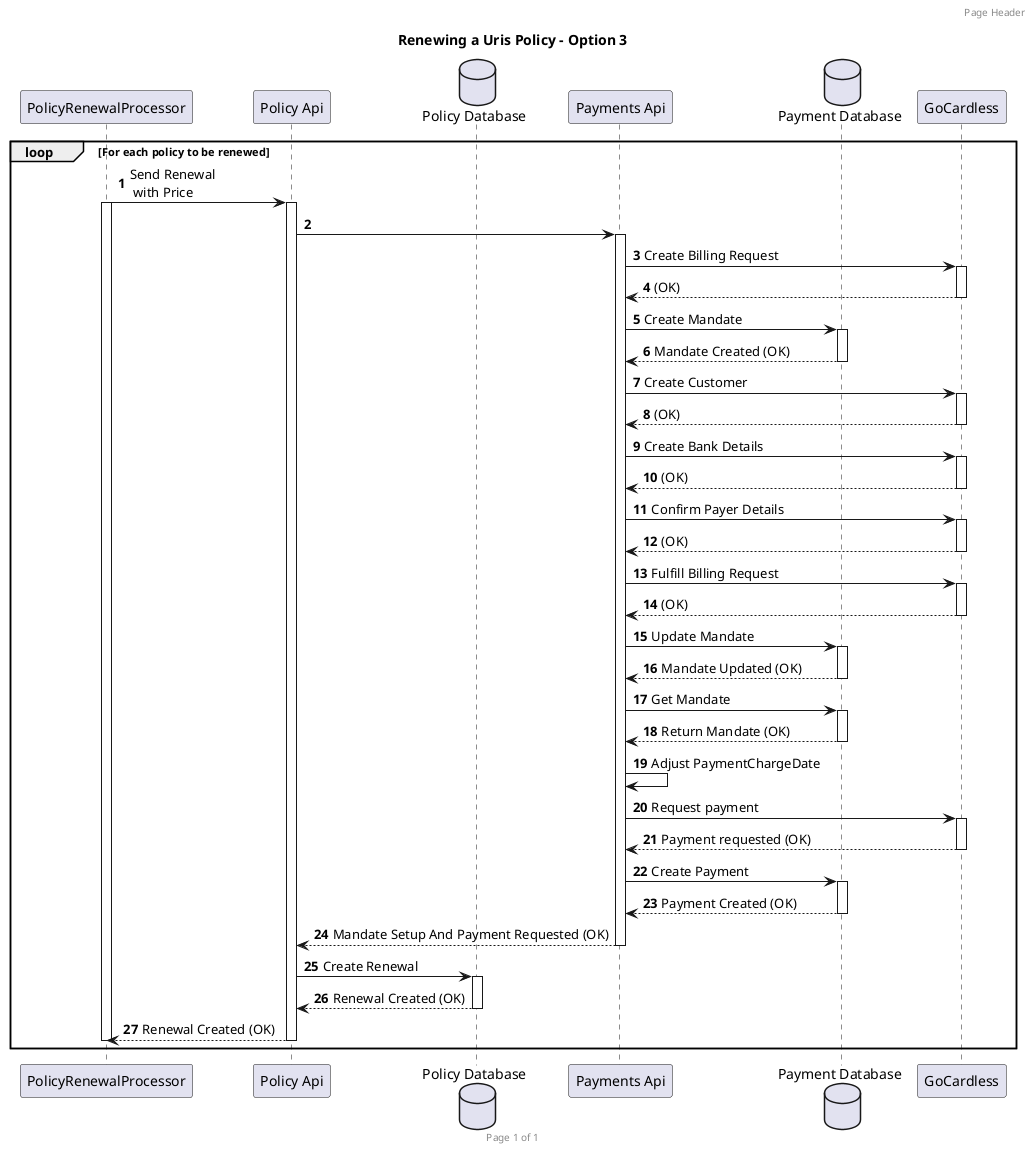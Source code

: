 @startuml Renewal
header Page Header
footer Page %page% of %lastpage%

title Renewing a Uris Policy - Option 3

Participant "PolicyRenewalProcessor" as prp
Participant "Policy Api" as policyService
Database "Policy Database" as policyDb
Participant "Payments Api" as paymentService
Database "Payment Database" as paymentDatabase
Participant "GoCardless" as goCardless

autonumber

loop For each policy to be renewed

    prp -> policyService : Send Renewal \n with Price
activate prp

    
    activate policyService
policyService -> paymentService
    activate paymentService
        paymentService -> goCardless : Create Billing Request
        activate goCardless
        goCardless --> paymentService : (OK)
        deactivate goCardless
        paymentService -> paymentDatabase : Create Mandate
        activate paymentDatabase
        paymentDatabase --> paymentService: Mandate Created (OK)
        deactivate paymentDatabase
        paymentService -> goCardless : Create Customer
        activate goCardless
        goCardless --> paymentService : (OK)
        deactivate goCardless
        paymentService -> goCardless : Create Bank Details
        activate goCardless
        goCardless --> paymentService : (OK)
        deactivate goCardless
        paymentService -> goCardless : Confirm Payer Details
        activate goCardless
        goCardless --> paymentService : (OK)
        deactivate goCardless
        paymentService -> goCardless : Fulfill Billing Request
        activate goCardless
        goCardless --> paymentService : (OK)
        deactivate goCardless
        paymentService -> paymentDatabase : Update Mandate
        activate paymentDatabase
        paymentDatabase --> paymentService: Mandate Updated (OK)
        deactivate paymentDatabase

        '' Publish Mandate Success Message Here

        paymentService -> paymentDatabase : Get Mandate
        activate paymentDatabase
        paymentDatabase --> paymentService: Return Mandate (OK)
        deactivate paymentDatabase

        paymentService -> paymentService : Adjust PaymentChargeDate
        paymentService -> goCardless : Request payment
        activate goCardless
        goCardless --> paymentService : Payment requested (OK)
        deactivate goCardless
        paymentService -> paymentDatabase : Create Payment
        activate paymentDatabase
        paymentDatabase --> paymentService : Payment Created (OK)
        deactivate paymentDatabase
        paymentService --> policyService : Mandate Setup And Payment Requested (OK)
    deactivate paymentService

        policyService -> policyDb : Create Renewal
        activate policyDb
            policyDb --> policyService : Renewal Created (OK)
        deactivate policyDb
        policyService --> prp : Renewal Created (OK)
    deactivate policyService
deactivate prp
end

@enduml